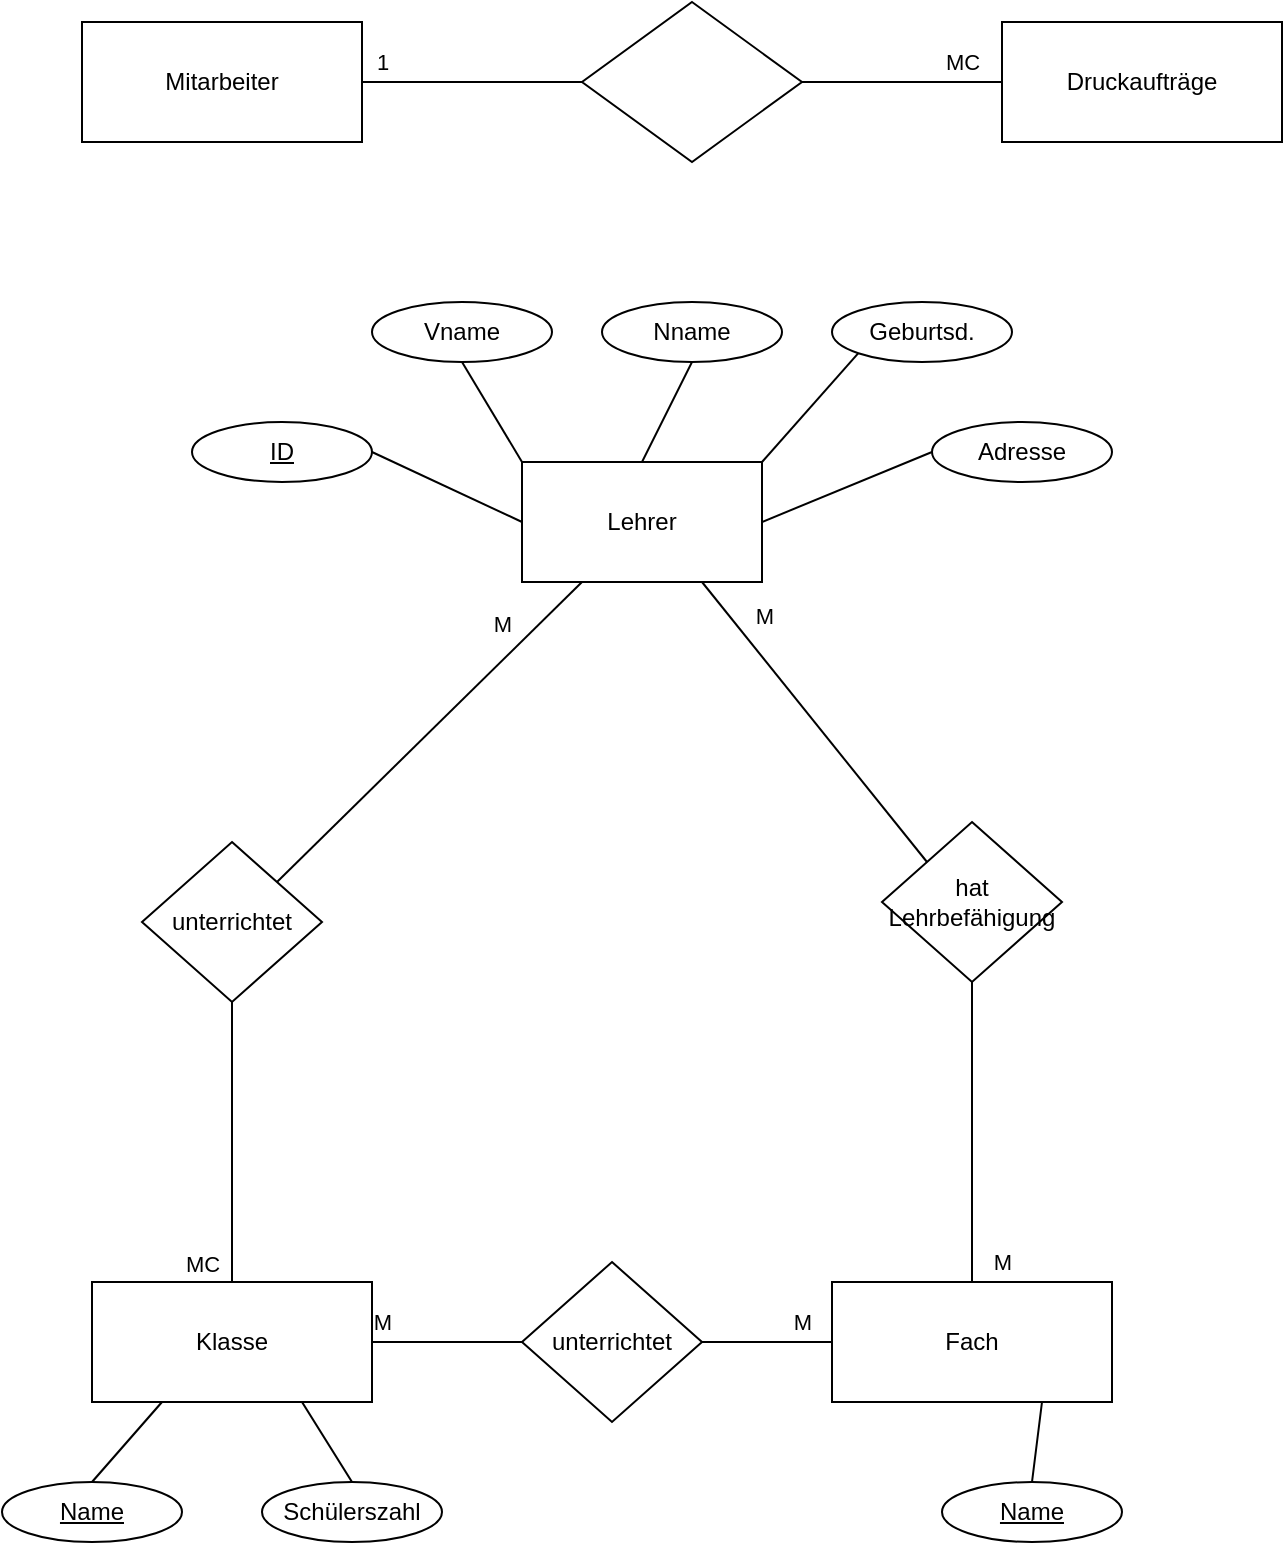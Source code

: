 <mxfile version="24.4.4" type="github">
  <diagram id="R2lEEEUBdFMjLlhIrx00" name="Page-1">
    <mxGraphModel dx="1546" dy="842" grid="1" gridSize="10" guides="1" tooltips="1" connect="1" arrows="1" fold="1" page="1" pageScale="1" pageWidth="850" pageHeight="1100" math="0" shadow="0" extFonts="Permanent Marker^https://fonts.googleapis.com/css?family=Permanent+Marker">
      <root>
        <mxCell id="0" />
        <mxCell id="1" parent="0" />
        <mxCell id="-uG2EdzhlWS2FhhZ6pxa-1" value="" style="rhombus;whiteSpace=wrap;html=1;" vertex="1" parent="1">
          <mxGeometry x="320" y="70" width="110" height="80" as="geometry" />
        </mxCell>
        <mxCell id="-uG2EdzhlWS2FhhZ6pxa-2" value="Mitarbeiter" style="rounded=0;whiteSpace=wrap;html=1;" vertex="1" parent="1">
          <mxGeometry x="70" y="80" width="140" height="60" as="geometry" />
        </mxCell>
        <mxCell id="-uG2EdzhlWS2FhhZ6pxa-6" value="" style="endArrow=none;html=1;rounded=0;exitX=1;exitY=0.5;exitDx=0;exitDy=0;entryX=0;entryY=0.5;entryDx=0;entryDy=0;" edge="1" parent="1" source="-uG2EdzhlWS2FhhZ6pxa-2" target="-uG2EdzhlWS2FhhZ6pxa-1">
          <mxGeometry width="50" height="50" relative="1" as="geometry">
            <mxPoint x="200" y="30" as="sourcePoint" />
            <mxPoint x="250" y="-20" as="targetPoint" />
          </mxGeometry>
        </mxCell>
        <mxCell id="-uG2EdzhlWS2FhhZ6pxa-7" value="1" style="edgeLabel;html=1;align=center;verticalAlign=middle;resizable=0;points=[];" vertex="1" connectable="0" parent="-uG2EdzhlWS2FhhZ6pxa-6">
          <mxGeometry x="-0.24" y="-3" relative="1" as="geometry">
            <mxPoint x="-32" y="-13" as="offset" />
          </mxGeometry>
        </mxCell>
        <mxCell id="-uG2EdzhlWS2FhhZ6pxa-8" value="" style="endArrow=none;html=1;rounded=0;exitX=1;exitY=0.5;exitDx=0;exitDy=0;entryX=0;entryY=0.5;entryDx=0;entryDy=0;" edge="1" parent="1" source="-uG2EdzhlWS2FhhZ6pxa-1" target="-uG2EdzhlWS2FhhZ6pxa-9">
          <mxGeometry width="50" height="50" relative="1" as="geometry">
            <mxPoint x="450" y="110" as="sourcePoint" />
            <mxPoint x="510" y="110" as="targetPoint" />
          </mxGeometry>
        </mxCell>
        <mxCell id="-uG2EdzhlWS2FhhZ6pxa-10" value="MC" style="edgeLabel;html=1;align=center;verticalAlign=middle;resizable=0;points=[];" vertex="1" connectable="0" parent="-uG2EdzhlWS2FhhZ6pxa-8">
          <mxGeometry x="-0.12" y="1" relative="1" as="geometry">
            <mxPoint x="36" y="-9" as="offset" />
          </mxGeometry>
        </mxCell>
        <mxCell id="-uG2EdzhlWS2FhhZ6pxa-9" value="Druckaufträge" style="rounded=0;whiteSpace=wrap;html=1;" vertex="1" parent="1">
          <mxGeometry x="530" y="80" width="140" height="60" as="geometry" />
        </mxCell>
        <mxCell id="-uG2EdzhlWS2FhhZ6pxa-11" value="Lehrer" style="rounded=0;whiteSpace=wrap;html=1;" vertex="1" parent="1">
          <mxGeometry x="290" y="300" width="120" height="60" as="geometry" />
        </mxCell>
        <mxCell id="-uG2EdzhlWS2FhhZ6pxa-18" value="Klasse" style="rounded=0;whiteSpace=wrap;html=1;" vertex="1" parent="1">
          <mxGeometry x="75" y="710" width="140" height="60" as="geometry" />
        </mxCell>
        <mxCell id="-uG2EdzhlWS2FhhZ6pxa-19" value="Fach" style="rounded=0;whiteSpace=wrap;html=1;" vertex="1" parent="1">
          <mxGeometry x="445" y="710" width="140" height="60" as="geometry" />
        </mxCell>
        <mxCell id="-uG2EdzhlWS2FhhZ6pxa-20" value="unterrichtet" style="rhombus;whiteSpace=wrap;html=1;" vertex="1" parent="1">
          <mxGeometry x="100" y="490" width="90" height="80" as="geometry" />
        </mxCell>
        <mxCell id="-uG2EdzhlWS2FhhZ6pxa-21" value="" style="endArrow=none;html=1;rounded=0;entryX=0.25;entryY=1;entryDx=0;entryDy=0;exitX=1;exitY=0;exitDx=0;exitDy=0;" edge="1" parent="1" source="-uG2EdzhlWS2FhhZ6pxa-20" target="-uG2EdzhlWS2FhhZ6pxa-11">
          <mxGeometry width="50" height="50" relative="1" as="geometry">
            <mxPoint x="250" y="460" as="sourcePoint" />
            <mxPoint x="305" y="460" as="targetPoint" />
          </mxGeometry>
        </mxCell>
        <mxCell id="-uG2EdzhlWS2FhhZ6pxa-22" value="M" style="edgeLabel;html=1;align=center;verticalAlign=middle;resizable=0;points=[];" vertex="1" connectable="0" parent="-uG2EdzhlWS2FhhZ6pxa-21">
          <mxGeometry x="-0.12" y="1" relative="1" as="geometry">
            <mxPoint x="46" y="-63" as="offset" />
          </mxGeometry>
        </mxCell>
        <mxCell id="-uG2EdzhlWS2FhhZ6pxa-23" value="" style="endArrow=none;html=1;rounded=0;exitX=0.5;exitY=0;exitDx=0;exitDy=0;entryX=0.5;entryY=1;entryDx=0;entryDy=0;" edge="1" parent="1" source="-uG2EdzhlWS2FhhZ6pxa-18" target="-uG2EdzhlWS2FhhZ6pxa-20">
          <mxGeometry width="50" height="50" relative="1" as="geometry">
            <mxPoint x="220" y="570" as="sourcePoint" />
            <mxPoint x="275" y="570" as="targetPoint" />
          </mxGeometry>
        </mxCell>
        <mxCell id="-uG2EdzhlWS2FhhZ6pxa-24" value="MC" style="edgeLabel;html=1;align=center;verticalAlign=middle;resizable=0;points=[];" vertex="1" connectable="0" parent="-uG2EdzhlWS2FhhZ6pxa-23">
          <mxGeometry x="-0.12" y="1" relative="1" as="geometry">
            <mxPoint x="-14" y="52" as="offset" />
          </mxGeometry>
        </mxCell>
        <mxCell id="-uG2EdzhlWS2FhhZ6pxa-25" value="hat Lehrbefähigung" style="rhombus;whiteSpace=wrap;html=1;" vertex="1" parent="1">
          <mxGeometry x="470" y="480" width="90" height="80" as="geometry" />
        </mxCell>
        <mxCell id="-uG2EdzhlWS2FhhZ6pxa-26" value="" style="endArrow=none;html=1;rounded=0;exitX=0.75;exitY=1;exitDx=0;exitDy=0;entryX=0;entryY=0;entryDx=0;entryDy=0;" edge="1" parent="1" source="-uG2EdzhlWS2FhhZ6pxa-11" target="-uG2EdzhlWS2FhhZ6pxa-25">
          <mxGeometry width="50" height="50" relative="1" as="geometry">
            <mxPoint x="490" y="510" as="sourcePoint" />
            <mxPoint x="600" y="510" as="targetPoint" />
          </mxGeometry>
        </mxCell>
        <mxCell id="-uG2EdzhlWS2FhhZ6pxa-27" value="M" style="edgeLabel;html=1;align=center;verticalAlign=middle;resizable=0;points=[];" vertex="1" connectable="0" parent="-uG2EdzhlWS2FhhZ6pxa-26">
          <mxGeometry x="-0.24" y="-3" relative="1" as="geometry">
            <mxPoint x="-10" y="-38" as="offset" />
          </mxGeometry>
        </mxCell>
        <mxCell id="-uG2EdzhlWS2FhhZ6pxa-28" value="" style="endArrow=none;html=1;rounded=0;exitX=0.5;exitY=1;exitDx=0;exitDy=0;entryX=0.5;entryY=0;entryDx=0;entryDy=0;" edge="1" parent="1" source="-uG2EdzhlWS2FhhZ6pxa-25" target="-uG2EdzhlWS2FhhZ6pxa-19">
          <mxGeometry width="50" height="50" relative="1" as="geometry">
            <mxPoint x="280" y="560" as="sourcePoint" />
            <mxPoint x="280" y="620" as="targetPoint" />
          </mxGeometry>
        </mxCell>
        <mxCell id="-uG2EdzhlWS2FhhZ6pxa-29" value="M" style="edgeLabel;html=1;align=center;verticalAlign=middle;resizable=0;points=[];" vertex="1" connectable="0" parent="-uG2EdzhlWS2FhhZ6pxa-28">
          <mxGeometry x="-0.24" y="-3" relative="1" as="geometry">
            <mxPoint x="18" y="83" as="offset" />
          </mxGeometry>
        </mxCell>
        <mxCell id="-uG2EdzhlWS2FhhZ6pxa-30" value="unterrichtet" style="rhombus;whiteSpace=wrap;html=1;" vertex="1" parent="1">
          <mxGeometry x="290" y="700" width="90" height="80" as="geometry" />
        </mxCell>
        <mxCell id="-uG2EdzhlWS2FhhZ6pxa-31" value="" style="endArrow=none;html=1;rounded=0;exitX=1;exitY=0.5;exitDx=0;exitDy=0;entryX=0;entryY=0.5;entryDx=0;entryDy=0;" edge="1" parent="1" source="-uG2EdzhlWS2FhhZ6pxa-18" target="-uG2EdzhlWS2FhhZ6pxa-30">
          <mxGeometry width="50" height="50" relative="1" as="geometry">
            <mxPoint x="210" y="680" as="sourcePoint" />
            <mxPoint x="320" y="680" as="targetPoint" />
          </mxGeometry>
        </mxCell>
        <mxCell id="-uG2EdzhlWS2FhhZ6pxa-32" value="M" style="edgeLabel;html=1;align=center;verticalAlign=middle;resizable=0;points=[];" vertex="1" connectable="0" parent="-uG2EdzhlWS2FhhZ6pxa-31">
          <mxGeometry x="-0.24" y="-3" relative="1" as="geometry">
            <mxPoint x="-24" y="-13" as="offset" />
          </mxGeometry>
        </mxCell>
        <mxCell id="-uG2EdzhlWS2FhhZ6pxa-33" value="" style="endArrow=none;html=1;rounded=0;exitX=1;exitY=0.5;exitDx=0;exitDy=0;entryX=0;entryY=0.5;entryDx=0;entryDy=0;" edge="1" parent="1" source="-uG2EdzhlWS2FhhZ6pxa-30" target="-uG2EdzhlWS2FhhZ6pxa-19">
          <mxGeometry width="50" height="50" relative="1" as="geometry">
            <mxPoint x="350" y="650" as="sourcePoint" />
            <mxPoint x="460" y="650" as="targetPoint" />
          </mxGeometry>
        </mxCell>
        <mxCell id="-uG2EdzhlWS2FhhZ6pxa-34" value="M" style="edgeLabel;html=1;align=center;verticalAlign=middle;resizable=0;points=[];" vertex="1" connectable="0" parent="-uG2EdzhlWS2FhhZ6pxa-33">
          <mxGeometry x="-0.24" y="-3" relative="1" as="geometry">
            <mxPoint x="25" y="-13" as="offset" />
          </mxGeometry>
        </mxCell>
        <mxCell id="-uG2EdzhlWS2FhhZ6pxa-35" value="&lt;u&gt;ID&lt;/u&gt;" style="ellipse;whiteSpace=wrap;html=1;" vertex="1" parent="1">
          <mxGeometry x="125" y="280" width="90" height="30" as="geometry" />
        </mxCell>
        <mxCell id="-uG2EdzhlWS2FhhZ6pxa-36" value="Vname" style="ellipse;whiteSpace=wrap;html=1;" vertex="1" parent="1">
          <mxGeometry x="215" y="220" width="90" height="30" as="geometry" />
        </mxCell>
        <mxCell id="-uG2EdzhlWS2FhhZ6pxa-38" value="Nname" style="ellipse;whiteSpace=wrap;html=1;" vertex="1" parent="1">
          <mxGeometry x="330" y="220" width="90" height="30" as="geometry" />
        </mxCell>
        <mxCell id="-uG2EdzhlWS2FhhZ6pxa-39" value="Geburtsd." style="ellipse;whiteSpace=wrap;html=1;" vertex="1" parent="1">
          <mxGeometry x="445" y="220" width="90" height="30" as="geometry" />
        </mxCell>
        <mxCell id="-uG2EdzhlWS2FhhZ6pxa-40" value="Adresse" style="ellipse;whiteSpace=wrap;html=1;" vertex="1" parent="1">
          <mxGeometry x="495" y="280" width="90" height="30" as="geometry" />
        </mxCell>
        <mxCell id="-uG2EdzhlWS2FhhZ6pxa-41" value="" style="endArrow=none;html=1;rounded=0;entryX=0;entryY=0.5;entryDx=0;entryDy=0;exitX=1;exitY=0.5;exitDx=0;exitDy=0;" edge="1" parent="1" source="-uG2EdzhlWS2FhhZ6pxa-11" target="-uG2EdzhlWS2FhhZ6pxa-40">
          <mxGeometry width="50" height="50" relative="1" as="geometry">
            <mxPoint x="515" y="360" as="sourcePoint" />
            <mxPoint x="565" y="310" as="targetPoint" />
          </mxGeometry>
        </mxCell>
        <mxCell id="-uG2EdzhlWS2FhhZ6pxa-43" value="" style="endArrow=none;html=1;rounded=0;entryX=0;entryY=1;entryDx=0;entryDy=0;exitX=1;exitY=0;exitDx=0;exitDy=0;" edge="1" parent="1" source="-uG2EdzhlWS2FhhZ6pxa-11" target="-uG2EdzhlWS2FhhZ6pxa-39">
          <mxGeometry width="50" height="50" relative="1" as="geometry">
            <mxPoint x="420" y="340" as="sourcePoint" />
            <mxPoint x="505" y="305" as="targetPoint" />
          </mxGeometry>
        </mxCell>
        <mxCell id="-uG2EdzhlWS2FhhZ6pxa-44" value="" style="endArrow=none;html=1;rounded=0;entryX=0.5;entryY=1;entryDx=0;entryDy=0;exitX=0.5;exitY=0;exitDx=0;exitDy=0;" edge="1" parent="1" source="-uG2EdzhlWS2FhhZ6pxa-11" target="-uG2EdzhlWS2FhhZ6pxa-38">
          <mxGeometry width="50" height="50" relative="1" as="geometry">
            <mxPoint x="430" y="350" as="sourcePoint" />
            <mxPoint x="515" y="315" as="targetPoint" />
          </mxGeometry>
        </mxCell>
        <mxCell id="-uG2EdzhlWS2FhhZ6pxa-45" value="" style="endArrow=none;html=1;rounded=0;entryX=0.5;entryY=1;entryDx=0;entryDy=0;exitX=0;exitY=0;exitDx=0;exitDy=0;" edge="1" parent="1" source="-uG2EdzhlWS2FhhZ6pxa-11" target="-uG2EdzhlWS2FhhZ6pxa-36">
          <mxGeometry width="50" height="50" relative="1" as="geometry">
            <mxPoint x="440" y="360" as="sourcePoint" />
            <mxPoint x="525" y="325" as="targetPoint" />
          </mxGeometry>
        </mxCell>
        <mxCell id="-uG2EdzhlWS2FhhZ6pxa-46" value="" style="endArrow=none;html=1;rounded=0;entryX=1;entryY=0.5;entryDx=0;entryDy=0;exitX=0;exitY=0.5;exitDx=0;exitDy=0;" edge="1" parent="1" source="-uG2EdzhlWS2FhhZ6pxa-11" target="-uG2EdzhlWS2FhhZ6pxa-35">
          <mxGeometry width="50" height="50" relative="1" as="geometry">
            <mxPoint x="450" y="370" as="sourcePoint" />
            <mxPoint x="535" y="335" as="targetPoint" />
          </mxGeometry>
        </mxCell>
        <mxCell id="-uG2EdzhlWS2FhhZ6pxa-47" value="&lt;u&gt;Name&lt;/u&gt;" style="ellipse;whiteSpace=wrap;html=1;" vertex="1" parent="1">
          <mxGeometry x="500" y="810" width="90" height="30" as="geometry" />
        </mxCell>
        <mxCell id="-uG2EdzhlWS2FhhZ6pxa-48" value="&lt;u&gt;Name&lt;/u&gt;" style="ellipse;whiteSpace=wrap;html=1;" vertex="1" parent="1">
          <mxGeometry x="30" y="810" width="90" height="30" as="geometry" />
        </mxCell>
        <mxCell id="-uG2EdzhlWS2FhhZ6pxa-49" value="Schülerszahl" style="ellipse;whiteSpace=wrap;html=1;" vertex="1" parent="1">
          <mxGeometry x="160" y="810" width="90" height="30" as="geometry" />
        </mxCell>
        <mxCell id="-uG2EdzhlWS2FhhZ6pxa-50" value="" style="endArrow=none;html=1;rounded=0;entryX=0.75;entryY=1;entryDx=0;entryDy=0;exitX=0.5;exitY=0;exitDx=0;exitDy=0;" edge="1" parent="1" source="-uG2EdzhlWS2FhhZ6pxa-47" target="-uG2EdzhlWS2FhhZ6pxa-19">
          <mxGeometry width="50" height="50" relative="1" as="geometry">
            <mxPoint x="400" y="480" as="sourcePoint" />
            <mxPoint x="450" y="430" as="targetPoint" />
          </mxGeometry>
        </mxCell>
        <mxCell id="-uG2EdzhlWS2FhhZ6pxa-51" value="" style="endArrow=none;html=1;rounded=0;entryX=0.75;entryY=1;entryDx=0;entryDy=0;exitX=0.5;exitY=0;exitDx=0;exitDy=0;" edge="1" parent="1" source="-uG2EdzhlWS2FhhZ6pxa-49" target="-uG2EdzhlWS2FhhZ6pxa-18">
          <mxGeometry width="50" height="50" relative="1" as="geometry">
            <mxPoint x="142.5" y="830" as="sourcePoint" />
            <mxPoint x="147.5" y="790" as="targetPoint" />
          </mxGeometry>
        </mxCell>
        <mxCell id="-uG2EdzhlWS2FhhZ6pxa-52" value="" style="endArrow=none;html=1;rounded=0;entryX=0.25;entryY=1;entryDx=0;entryDy=0;exitX=0.5;exitY=0;exitDx=0;exitDy=0;" edge="1" parent="1" source="-uG2EdzhlWS2FhhZ6pxa-48" target="-uG2EdzhlWS2FhhZ6pxa-18">
          <mxGeometry width="50" height="50" relative="1" as="geometry">
            <mxPoint x="125" y="830" as="sourcePoint" />
            <mxPoint x="130" y="790" as="targetPoint" />
          </mxGeometry>
        </mxCell>
      </root>
    </mxGraphModel>
  </diagram>
</mxfile>
